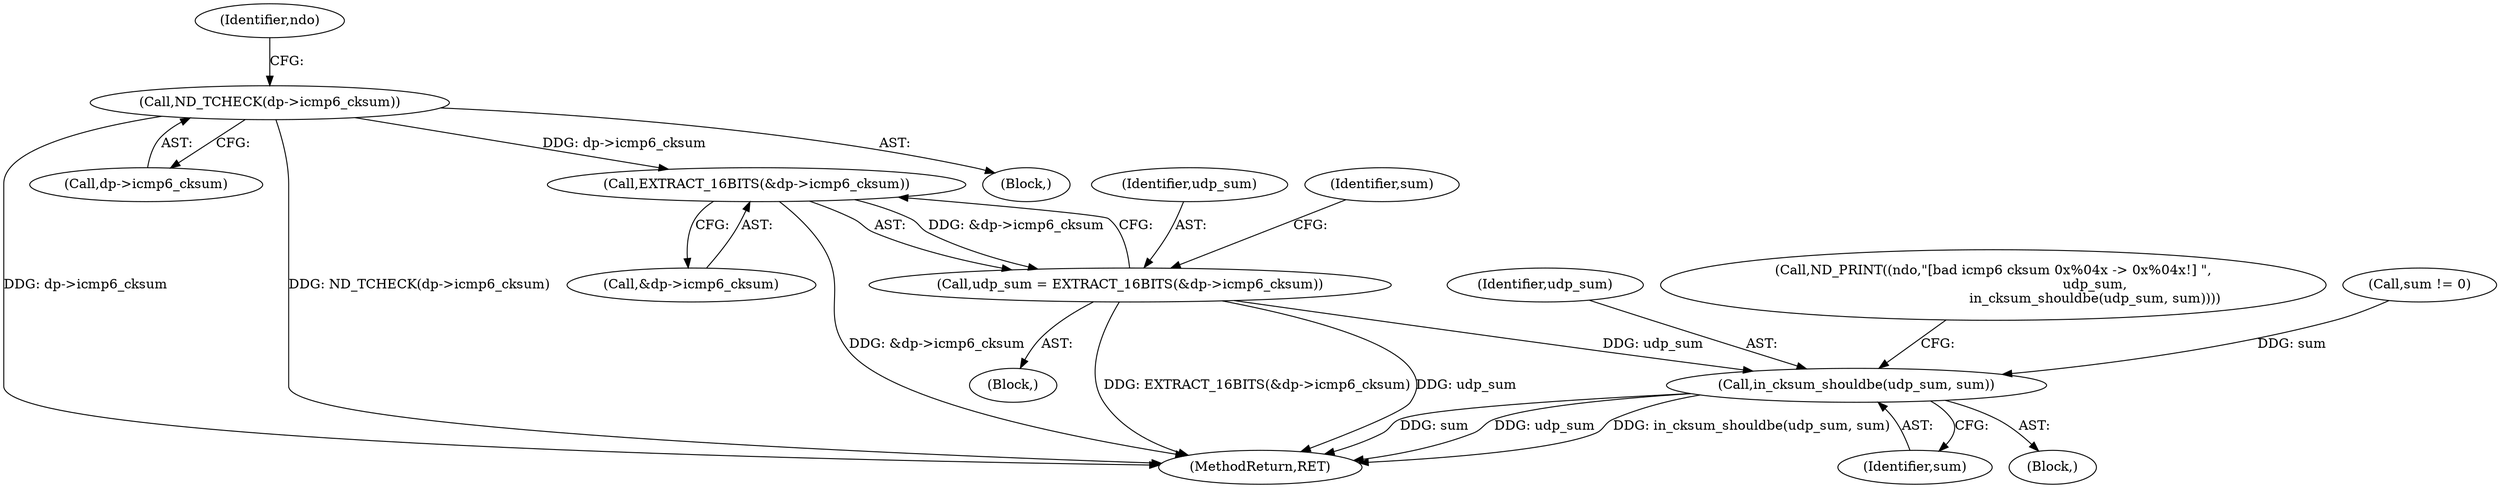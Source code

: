 digraph "0_tcpdump_d7505276842e85bfd067fa21cdb32b8a2dc3c5e4_1@pointer" {
"1000164" [label="(Call,EXTRACT_16BITS(&dp->icmp6_cksum))"];
"1000141" [label="(Call,ND_TCHECK(dp->icmp6_cksum))"];
"1000162" [label="(Call,udp_sum = EXTRACT_16BITS(&dp->icmp6_cksum))"];
"1000187" [label="(Call,in_cksum_shouldbe(udp_sum, sum))"];
"1000189" [label="(Identifier,sum)"];
"1000188" [label="(Identifier,udp_sum)"];
"1000162" [label="(Call,udp_sum = EXTRACT_16BITS(&dp->icmp6_cksum))"];
"1000164" [label="(Call,EXTRACT_16BITS(&dp->icmp6_cksum))"];
"1000187" [label="(Call,in_cksum_shouldbe(udp_sum, sum))"];
"1000163" [label="(Identifier,udp_sum)"];
"1000170" [label="(Identifier,sum)"];
"1000148" [label="(Identifier,ndo)"];
"1000185" [label="(Block,)"];
"1000165" [label="(Call,&dp->icmp6_cksum)"];
"1000161" [label="(Block,)"];
"1000142" [label="(Call,dp->icmp6_cksum)"];
"1000141" [label="(Call,ND_TCHECK(dp->icmp6_cksum))"];
"1000180" [label="(Call,ND_PRINT((ndo,\"[bad icmp6 cksum 0x%04x -> 0x%04x!] \",\n                                                udp_sum,\n                                                in_cksum_shouldbe(udp_sum, sum))))"];
"1001018" [label="(MethodReturn,RET)"];
"1000177" [label="(Call,sum != 0)"];
"1000111" [label="(Block,)"];
"1000164" -> "1000162"  [label="AST: "];
"1000164" -> "1000165"  [label="CFG: "];
"1000165" -> "1000164"  [label="AST: "];
"1000162" -> "1000164"  [label="CFG: "];
"1000164" -> "1001018"  [label="DDG: &dp->icmp6_cksum"];
"1000164" -> "1000162"  [label="DDG: &dp->icmp6_cksum"];
"1000141" -> "1000164"  [label="DDG: dp->icmp6_cksum"];
"1000141" -> "1000111"  [label="AST: "];
"1000141" -> "1000142"  [label="CFG: "];
"1000142" -> "1000141"  [label="AST: "];
"1000148" -> "1000141"  [label="CFG: "];
"1000141" -> "1001018"  [label="DDG: dp->icmp6_cksum"];
"1000141" -> "1001018"  [label="DDG: ND_TCHECK(dp->icmp6_cksum)"];
"1000162" -> "1000161"  [label="AST: "];
"1000163" -> "1000162"  [label="AST: "];
"1000170" -> "1000162"  [label="CFG: "];
"1000162" -> "1001018"  [label="DDG: EXTRACT_16BITS(&dp->icmp6_cksum)"];
"1000162" -> "1001018"  [label="DDG: udp_sum"];
"1000162" -> "1000187"  [label="DDG: udp_sum"];
"1000187" -> "1000185"  [label="AST: "];
"1000187" -> "1000189"  [label="CFG: "];
"1000188" -> "1000187"  [label="AST: "];
"1000189" -> "1000187"  [label="AST: "];
"1000180" -> "1000187"  [label="CFG: "];
"1000187" -> "1001018"  [label="DDG: udp_sum"];
"1000187" -> "1001018"  [label="DDG: in_cksum_shouldbe(udp_sum, sum)"];
"1000187" -> "1001018"  [label="DDG: sum"];
"1000177" -> "1000187"  [label="DDG: sum"];
}
